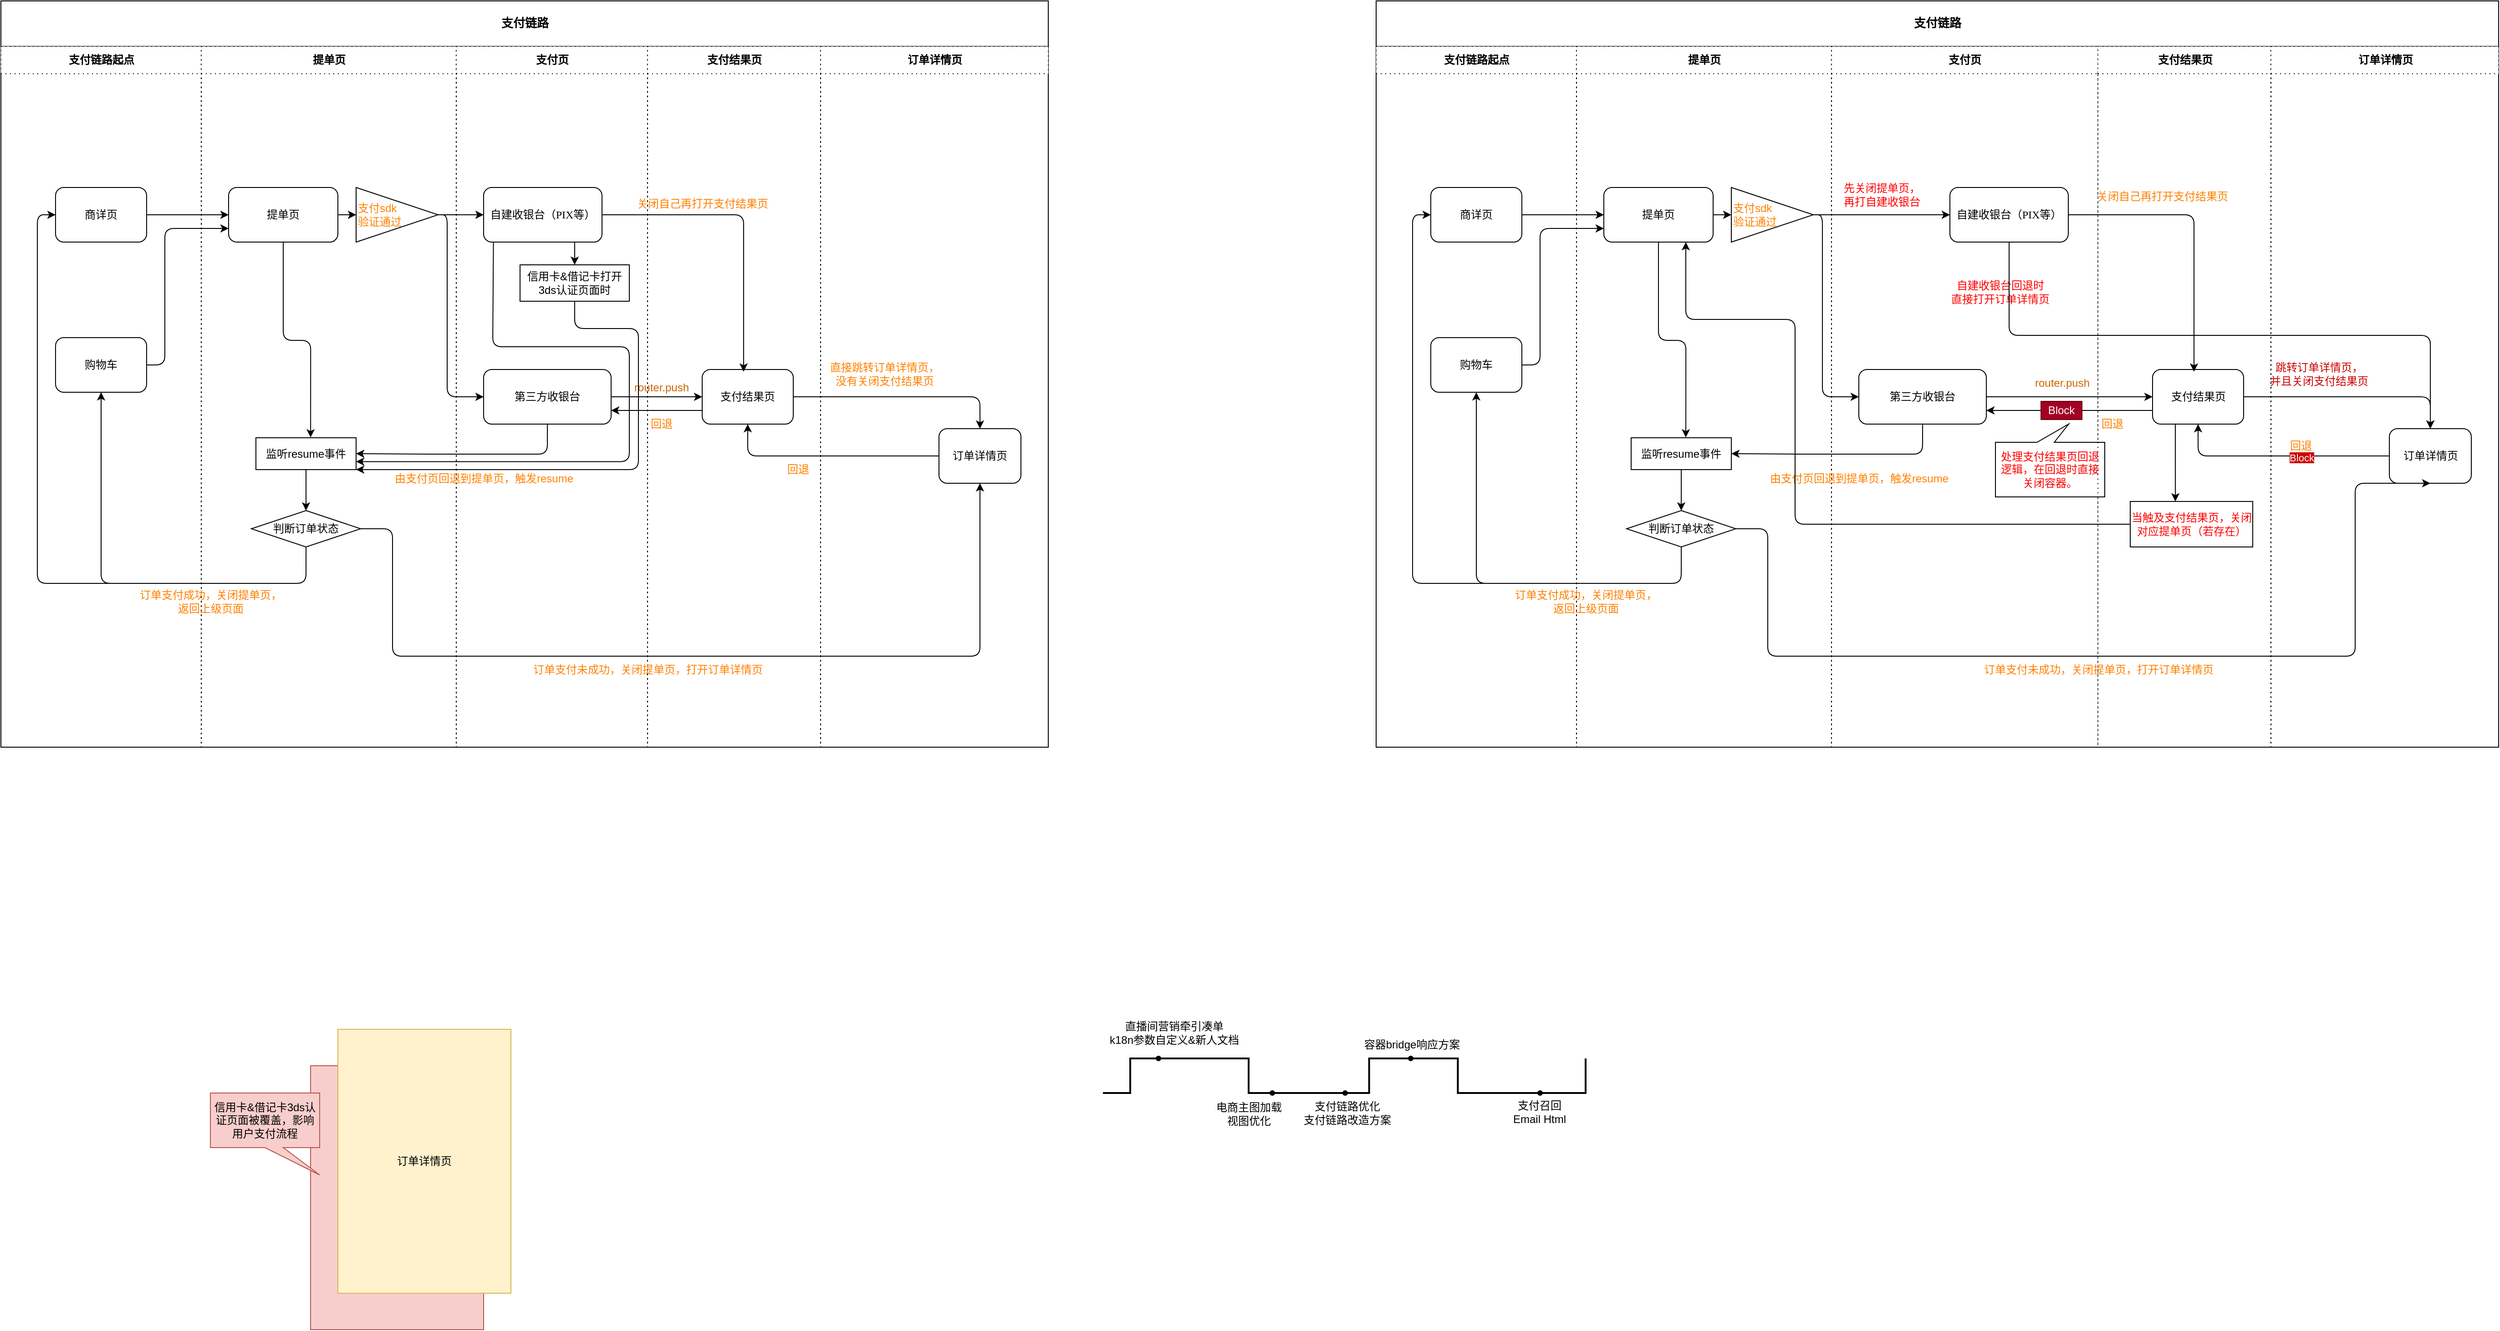 <mxfile version="22.1.11" type="github">
  <diagram name="Page-1" id="74e2e168-ea6b-b213-b513-2b3c1d86103e">
    <mxGraphModel dx="683" dy="414" grid="0" gridSize="10" guides="0" tooltips="1" connect="1" arrows="1" fold="1" page="1" pageScale="1" pageWidth="1100" pageHeight="850" background="none" math="0" shadow="0">
      <root>
        <mxCell id="0" />
        <mxCell id="1" parent="0" />
        <mxCell id="77e6c97f196da883-1" value="&lt;p style=&quot;line-height: 270%;&quot;&gt;&lt;font style=&quot;font-size: 13px;&quot;&gt;支付链路&lt;/font&gt;&lt;/p&gt;" style="swimlane;html=1;childLayout=stackLayout;startSize=50;rounded=0;shadow=0;labelBackgroundColor=none;strokeWidth=1;fontFamily=Verdana;fontSize=8;align=center;" parent="1" vertex="1">
          <mxGeometry x="80" y="150" width="1150" height="820" as="geometry">
            <mxRectangle x="70" y="40" width="70" height="20" as="alternateBounds" />
          </mxGeometry>
        </mxCell>
        <mxCell id="77e6c97f196da883-2" value="支付链路起点" style="swimlane;html=1;startSize=30;dashed=1;dashPattern=1 4;" parent="77e6c97f196da883-1" vertex="1">
          <mxGeometry y="50" width="220" height="770" as="geometry">
            <mxRectangle y="20" width="40" height="730" as="alternateBounds" />
          </mxGeometry>
        </mxCell>
        <mxCell id="77e6c97f196da883-10" value="&lt;font style=&quot;font-size: 12px;&quot;&gt;商详页&lt;/font&gt;" style="rounded=1;whiteSpace=wrap;html=1;shadow=0;labelBackgroundColor=none;strokeWidth=1;fontFamily=Verdana;fontSize=8;align=center;" parent="77e6c97f196da883-2" vertex="1">
          <mxGeometry x="60" y="155" width="100" height="60" as="geometry" />
        </mxCell>
        <mxCell id="P8WrUf40X3M7dqkF6_TZ-1" value="&lt;font style=&quot;font-size: 12px;&quot;&gt;购物车&lt;/font&gt;" style="rounded=1;whiteSpace=wrap;html=1;shadow=0;labelBackgroundColor=none;strokeWidth=1;fontFamily=Verdana;fontSize=8;align=center;" parent="77e6c97f196da883-2" vertex="1">
          <mxGeometry x="60" y="320" width="100" height="60" as="geometry" />
        </mxCell>
        <mxCell id="77e6c97f196da883-3" value="提单页" style="swimlane;html=1;startSize=30;dashed=1;dashPattern=1 4;" parent="77e6c97f196da883-1" vertex="1">
          <mxGeometry x="220" y="50" width="280" height="770" as="geometry" />
        </mxCell>
        <mxCell id="P8WrUf40X3M7dqkF6_TZ-40" style="edgeStyle=orthogonalEdgeStyle;rounded=1;orthogonalLoop=1;jettySize=auto;html=1;exitX=0.5;exitY=1;exitDx=0;exitDy=0;entryX=0.546;entryY=-0.01;entryDx=0;entryDy=0;entryPerimeter=0;" parent="77e6c97f196da883-3" source="77e6c97f196da883-11" target="P8WrUf40X3M7dqkF6_TZ-5" edge="1">
          <mxGeometry relative="1" as="geometry">
            <Array as="points">
              <mxPoint x="90" y="323" />
              <mxPoint x="120" y="323" />
            </Array>
          </mxGeometry>
        </mxCell>
        <mxCell id="77e6c97f196da883-11" value="&lt;font style=&quot;font-size: 12px;&quot;&gt;提单页&lt;/font&gt;" style="rounded=1;whiteSpace=wrap;html=1;shadow=0;labelBackgroundColor=none;strokeWidth=1;fontFamily=Verdana;fontSize=8;align=center;" parent="77e6c97f196da883-3" vertex="1">
          <mxGeometry x="30" y="155" width="120" height="60" as="geometry" />
        </mxCell>
        <mxCell id="P8WrUf40X3M7dqkF6_TZ-7" style="edgeStyle=orthogonalEdgeStyle;rounded=0;orthogonalLoop=1;jettySize=auto;html=1;exitX=0.5;exitY=1;exitDx=0;exitDy=0;entryX=0.5;entryY=0;entryDx=0;entryDy=0;" parent="77e6c97f196da883-3" source="P8WrUf40X3M7dqkF6_TZ-5" target="P8WrUf40X3M7dqkF6_TZ-8" edge="1">
          <mxGeometry relative="1" as="geometry">
            <mxPoint x="79.97" y="400.0" as="targetPoint" />
          </mxGeometry>
        </mxCell>
        <mxCell id="P8WrUf40X3M7dqkF6_TZ-5" value="监听resume事件" style="rounded=0;whiteSpace=wrap;html=1;" parent="77e6c97f196da883-3" vertex="1">
          <mxGeometry x="60" y="430" width="110" height="35" as="geometry" />
        </mxCell>
        <mxCell id="P8WrUf40X3M7dqkF6_TZ-8" value="判断订单状态" style="rhombus;whiteSpace=wrap;html=1;" parent="77e6c97f196da883-3" vertex="1">
          <mxGeometry x="55" y="510" width="120" height="40" as="geometry" />
        </mxCell>
        <mxCell id="P8WrUf40X3M7dqkF6_TZ-12" value="&lt;font color=&quot;#ff8000&quot;&gt;订单支付成功，关闭提单页，&lt;br&gt;返回上级页面&lt;/font&gt;" style="text;html=1;align=center;verticalAlign=middle;resizable=0;points=[];autosize=1;strokeColor=none;fillColor=none;" parent="77e6c97f196da883-3" vertex="1">
          <mxGeometry x="-80" y="590" width="180" height="40" as="geometry" />
        </mxCell>
        <mxCell id="P8WrUf40X3M7dqkF6_TZ-19" value="&lt;font color=&quot;#ff8000&quot;&gt;支付sdk&lt;br&gt;验证通过&lt;/font&gt;" style="triangle;whiteSpace=wrap;html=1;align=left;" parent="77e6c97f196da883-3" vertex="1">
          <mxGeometry x="170" y="155" width="90" height="60" as="geometry" />
        </mxCell>
        <mxCell id="P8WrUf40X3M7dqkF6_TZ-20" style="edgeStyle=orthogonalEdgeStyle;rounded=0;orthogonalLoop=1;jettySize=auto;html=1;exitX=1;exitY=0.5;exitDx=0;exitDy=0;entryX=0;entryY=0.5;entryDx=0;entryDy=0;" parent="77e6c97f196da883-3" source="77e6c97f196da883-11" target="P8WrUf40X3M7dqkF6_TZ-19" edge="1">
          <mxGeometry relative="1" as="geometry" />
        </mxCell>
        <mxCell id="77e6c97f196da883-4" value="支付页" style="swimlane;html=1;startSize=30;dashed=1;dashPattern=1 4;" parent="77e6c97f196da883-1" vertex="1">
          <mxGeometry x="500" y="50" width="210" height="770" as="geometry" />
        </mxCell>
        <mxCell id="P8WrUf40X3M7dqkF6_TZ-47" style="edgeStyle=orthogonalEdgeStyle;rounded=0;orthogonalLoop=1;jettySize=auto;html=1;exitX=0.75;exitY=1;exitDx=0;exitDy=0;entryX=0.5;entryY=0;entryDx=0;entryDy=0;" parent="77e6c97f196da883-4" source="77e6c97f196da883-12" target="P8WrUf40X3M7dqkF6_TZ-46" edge="1">
          <mxGeometry relative="1" as="geometry" />
        </mxCell>
        <mxCell id="77e6c97f196da883-12" value="&lt;font style=&quot;font-size: 12px;&quot;&gt;自建收银台（PIX等）&lt;/font&gt;" style="rounded=1;whiteSpace=wrap;html=1;shadow=0;labelBackgroundColor=none;strokeWidth=1;fontFamily=Verdana;fontSize=8;align=center;" parent="77e6c97f196da883-4" vertex="1">
          <mxGeometry x="30" y="155" width="130" height="60" as="geometry" />
        </mxCell>
        <mxCell id="77e6c97f196da883-14" value="&lt;font style=&quot;font-size: 12px;&quot;&gt;第三方收银台&lt;/font&gt;" style="rounded=1;whiteSpace=wrap;html=1;shadow=0;labelBackgroundColor=none;strokeWidth=1;fontFamily=Verdana;fontSize=8;align=center;" parent="77e6c97f196da883-4" vertex="1">
          <mxGeometry x="30" y="355" width="140" height="60" as="geometry" />
        </mxCell>
        <mxCell id="P8WrUf40X3M7dqkF6_TZ-26" value="&lt;font color=&quot;#ff8000&quot;&gt;由支付页回退到提单页，触发resume&lt;/font&gt;" style="text;html=1;align=center;verticalAlign=middle;resizable=0;points=[];autosize=1;strokeColor=none;fillColor=none;" parent="77e6c97f196da883-4" vertex="1">
          <mxGeometry x="-80" y="460" width="220" height="30" as="geometry" />
        </mxCell>
        <mxCell id="P8WrUf40X3M7dqkF6_TZ-46" value="信用卡&amp;amp;借记卡打开3ds认证页面时" style="rounded=0;whiteSpace=wrap;html=1;" parent="77e6c97f196da883-4" vertex="1">
          <mxGeometry x="70" y="240" width="120" height="40" as="geometry" />
        </mxCell>
        <mxCell id="77e6c97f196da883-5" value="支付结果页" style="swimlane;html=1;startSize=30;dashed=1;dashPattern=1 4;" parent="77e6c97f196da883-1" vertex="1">
          <mxGeometry x="710" y="50" width="190" height="770" as="geometry" />
        </mxCell>
        <mxCell id="77e6c97f196da883-15" value="&lt;font style=&quot;font-size: 12px;&quot;&gt;支付结果页&lt;/font&gt;" style="rounded=1;whiteSpace=wrap;html=1;shadow=0;labelBackgroundColor=none;strokeWidth=1;fontFamily=Verdana;fontSize=8;align=center;" parent="77e6c97f196da883-5" vertex="1">
          <mxGeometry x="60" y="355" width="100" height="60" as="geometry" />
        </mxCell>
        <mxCell id="P8WrUf40X3M7dqkF6_TZ-15" value="&lt;font color=&quot;#ff8000&quot;&gt;订单支付未成功，关闭提单页，打开订单详情页&lt;/font&gt;" style="text;html=1;align=center;verticalAlign=middle;resizable=0;points=[];autosize=1;strokeColor=none;fillColor=none;" parent="77e6c97f196da883-5" vertex="1">
          <mxGeometry x="-140" y="670" width="280" height="30" as="geometry" />
        </mxCell>
        <mxCell id="P8WrUf40X3M7dqkF6_TZ-33" value="&lt;font color=&quot;#ff8000&quot;&gt;回退&lt;/font&gt;" style="text;html=1;align=center;verticalAlign=middle;resizable=0;points=[];autosize=1;strokeColor=none;fillColor=none;" parent="77e6c97f196da883-5" vertex="1">
          <mxGeometry x="140" y="450" width="50" height="30" as="geometry" />
        </mxCell>
        <mxCell id="P8WrUf40X3M7dqkF6_TZ-35" value="&lt;font color=&quot;#ff8000&quot;&gt;回退&lt;/font&gt;" style="text;html=1;align=center;verticalAlign=middle;resizable=0;points=[];autosize=1;strokeColor=none;fillColor=none;" parent="77e6c97f196da883-5" vertex="1">
          <mxGeometry x="-10" y="400" width="50" height="30" as="geometry" />
        </mxCell>
        <mxCell id="P8WrUf40X3M7dqkF6_TZ-45" value="&lt;font color=&quot;#cc6600&quot;&gt;router.push&lt;/font&gt;" style="text;html=1;align=center;verticalAlign=middle;resizable=0;points=[];autosize=1;strokeColor=none;fillColor=none;" parent="77e6c97f196da883-5" vertex="1">
          <mxGeometry x="-25" y="360" width="80" height="30" as="geometry" />
        </mxCell>
        <mxCell id="77e6c97f196da883-6" value="订单详情页" style="swimlane;html=1;startSize=30;dashed=1;dashPattern=1 4;" parent="77e6c97f196da883-1" vertex="1">
          <mxGeometry x="900" y="50" width="250" height="770" as="geometry" />
        </mxCell>
        <mxCell id="77e6c97f196da883-18" value="&lt;font style=&quot;font-size: 12px;&quot;&gt;订单详情页&lt;/font&gt;" style="rounded=1;whiteSpace=wrap;html=1;shadow=0;labelBackgroundColor=none;strokeWidth=1;fontFamily=Verdana;fontSize=8;align=center;" parent="77e6c97f196da883-6" vertex="1">
          <mxGeometry x="130" y="420" width="90" height="60" as="geometry" />
        </mxCell>
        <mxCell id="P8WrUf40X3M7dqkF6_TZ-31" value="&lt;font color=&quot;#ff8000&quot;&gt;直接跳转订单详情页，&lt;br&gt;没有关闭支付结果页&lt;/font&gt;" style="text;html=1;align=center;verticalAlign=middle;resizable=0;points=[];autosize=1;strokeColor=none;fillColor=none;" parent="77e6c97f196da883-6" vertex="1">
          <mxGeometry y="340" width="140" height="40" as="geometry" />
        </mxCell>
        <mxCell id="P8WrUf40X3M7dqkF6_TZ-2" style="edgeStyle=orthogonalEdgeStyle;rounded=1;orthogonalLoop=1;jettySize=auto;html=1;exitX=1;exitY=0.5;exitDx=0;exitDy=0;entryX=0;entryY=0.5;entryDx=0;entryDy=0;" parent="77e6c97f196da883-1" source="77e6c97f196da883-10" target="77e6c97f196da883-11" edge="1">
          <mxGeometry relative="1" as="geometry" />
        </mxCell>
        <mxCell id="P8WrUf40X3M7dqkF6_TZ-3" style="edgeStyle=orthogonalEdgeStyle;rounded=1;orthogonalLoop=1;jettySize=auto;html=1;entryX=0;entryY=0.75;entryDx=0;entryDy=0;" parent="77e6c97f196da883-1" source="P8WrUf40X3M7dqkF6_TZ-1" target="77e6c97f196da883-11" edge="1">
          <mxGeometry relative="1" as="geometry">
            <Array as="points">
              <mxPoint x="180" y="400" />
              <mxPoint x="180" y="250" />
            </Array>
          </mxGeometry>
        </mxCell>
        <mxCell id="P8WrUf40X3M7dqkF6_TZ-9" style="edgeStyle=orthogonalEdgeStyle;rounded=1;orthogonalLoop=1;jettySize=auto;html=1;exitX=0.5;exitY=1;exitDx=0;exitDy=0;entryX=0.5;entryY=1;entryDx=0;entryDy=0;" parent="77e6c97f196da883-1" source="P8WrUf40X3M7dqkF6_TZ-8" target="P8WrUf40X3M7dqkF6_TZ-1" edge="1">
          <mxGeometry relative="1" as="geometry">
            <Array as="points">
              <mxPoint x="275" y="640" />
              <mxPoint x="80" y="640" />
            </Array>
          </mxGeometry>
        </mxCell>
        <mxCell id="P8WrUf40X3M7dqkF6_TZ-21" style="edgeStyle=orthogonalEdgeStyle;rounded=1;orthogonalLoop=1;jettySize=auto;html=1;entryX=1;entryY=0.5;entryDx=0;entryDy=0;" parent="77e6c97f196da883-1" source="77e6c97f196da883-14" target="P8WrUf40X3M7dqkF6_TZ-5" edge="1">
          <mxGeometry relative="1" as="geometry">
            <Array as="points">
              <mxPoint x="600" y="498" />
              <mxPoint x="460" y="498" />
            </Array>
          </mxGeometry>
        </mxCell>
        <mxCell id="P8WrUf40X3M7dqkF6_TZ-28" style="edgeStyle=orthogonalEdgeStyle;rounded=0;orthogonalLoop=1;jettySize=auto;html=1;" parent="77e6c97f196da883-1" source="77e6c97f196da883-14" target="77e6c97f196da883-15" edge="1">
          <mxGeometry relative="1" as="geometry" />
        </mxCell>
        <mxCell id="P8WrUf40X3M7dqkF6_TZ-29" style="edgeStyle=orthogonalEdgeStyle;rounded=1;orthogonalLoop=1;jettySize=auto;html=1;exitX=1;exitY=0.5;exitDx=0;exitDy=0;entryX=0.455;entryY=0.039;entryDx=0;entryDy=0;entryPerimeter=0;" parent="77e6c97f196da883-1" source="77e6c97f196da883-12" target="77e6c97f196da883-15" edge="1">
          <mxGeometry relative="1" as="geometry" />
        </mxCell>
        <mxCell id="P8WrUf40X3M7dqkF6_TZ-14" style="edgeStyle=orthogonalEdgeStyle;rounded=1;orthogonalLoop=1;jettySize=auto;html=1;exitX=1;exitY=0.5;exitDx=0;exitDy=0;entryX=0.5;entryY=1;entryDx=0;entryDy=0;" parent="77e6c97f196da883-1" source="P8WrUf40X3M7dqkF6_TZ-8" target="77e6c97f196da883-18" edge="1">
          <mxGeometry relative="1" as="geometry">
            <mxPoint x="420.03" y="520.0" as="sourcePoint" />
            <mxPoint x="780" y="540" as="targetPoint" />
            <Array as="points">
              <mxPoint x="430" y="580" />
              <mxPoint x="430" y="720" />
              <mxPoint x="1075" y="720" />
            </Array>
          </mxGeometry>
        </mxCell>
        <mxCell id="P8WrUf40X3M7dqkF6_TZ-32" style="edgeStyle=orthogonalEdgeStyle;rounded=1;orthogonalLoop=1;jettySize=auto;html=1;" parent="77e6c97f196da883-1" source="77e6c97f196da883-18" target="77e6c97f196da883-15" edge="1">
          <mxGeometry relative="1" as="geometry" />
        </mxCell>
        <mxCell id="P8WrUf40X3M7dqkF6_TZ-25" style="edgeStyle=orthogonalEdgeStyle;rounded=1;orthogonalLoop=1;jettySize=auto;html=1;exitX=0.083;exitY=1.03;exitDx=0;exitDy=0;entryX=1;entryY=0.75;entryDx=0;entryDy=0;exitPerimeter=0;" parent="77e6c97f196da883-1" source="77e6c97f196da883-12" target="P8WrUf40X3M7dqkF6_TZ-5" edge="1">
          <mxGeometry relative="1" as="geometry">
            <mxPoint x="510.0" y="265" as="sourcePoint" />
            <mxPoint x="320" y="506.25" as="targetPoint" />
            <Array as="points">
              <mxPoint x="541" y="265" />
              <mxPoint x="540" y="380" />
              <mxPoint x="690" y="380" />
              <mxPoint x="690" y="506" />
            </Array>
          </mxGeometry>
        </mxCell>
        <mxCell id="P8WrUf40X3M7dqkF6_TZ-38" style="edgeStyle=orthogonalEdgeStyle;rounded=0;orthogonalLoop=1;jettySize=auto;html=1;entryX=0;entryY=0.5;entryDx=0;entryDy=0;" parent="77e6c97f196da883-1" source="P8WrUf40X3M7dqkF6_TZ-19" target="77e6c97f196da883-12" edge="1">
          <mxGeometry relative="1" as="geometry" />
        </mxCell>
        <mxCell id="P8WrUf40X3M7dqkF6_TZ-39" style="edgeStyle=orthogonalEdgeStyle;rounded=1;orthogonalLoop=1;jettySize=auto;html=1;exitX=1;exitY=0.5;exitDx=0;exitDy=0;entryX=0;entryY=0.5;entryDx=0;entryDy=0;" parent="77e6c97f196da883-1" source="P8WrUf40X3M7dqkF6_TZ-19" target="77e6c97f196da883-14" edge="1">
          <mxGeometry relative="1" as="geometry">
            <Array as="points">
              <mxPoint x="490" y="235" />
              <mxPoint x="490" y="435" />
            </Array>
          </mxGeometry>
        </mxCell>
        <mxCell id="P8WrUf40X3M7dqkF6_TZ-41" style="edgeStyle=orthogonalEdgeStyle;rounded=0;orthogonalLoop=1;jettySize=auto;html=1;exitX=0;exitY=0.75;exitDx=0;exitDy=0;entryX=1;entryY=0.75;entryDx=0;entryDy=0;" parent="77e6c97f196da883-1" source="77e6c97f196da883-15" target="77e6c97f196da883-14" edge="1">
          <mxGeometry relative="1" as="geometry" />
        </mxCell>
        <mxCell id="P8WrUf40X3M7dqkF6_TZ-42" style="edgeStyle=orthogonalEdgeStyle;rounded=1;orthogonalLoop=1;jettySize=auto;html=1;exitX=1;exitY=0.5;exitDx=0;exitDy=0;entryX=0.5;entryY=0;entryDx=0;entryDy=0;" parent="77e6c97f196da883-1" source="77e6c97f196da883-15" target="77e6c97f196da883-18" edge="1">
          <mxGeometry relative="1" as="geometry" />
        </mxCell>
        <mxCell id="P8WrUf40X3M7dqkF6_TZ-48" style="edgeStyle=orthogonalEdgeStyle;rounded=1;orthogonalLoop=1;jettySize=auto;html=1;exitX=0.5;exitY=1;exitDx=0;exitDy=0;entryX=1;entryY=1;entryDx=0;entryDy=0;" parent="77e6c97f196da883-1" source="P8WrUf40X3M7dqkF6_TZ-46" target="P8WrUf40X3M7dqkF6_TZ-5" edge="1">
          <mxGeometry relative="1" as="geometry">
            <Array as="points">
              <mxPoint x="630" y="360" />
              <mxPoint x="700" y="360" />
              <mxPoint x="700" y="515" />
            </Array>
          </mxGeometry>
        </mxCell>
        <mxCell id="P8WrUf40X3M7dqkF6_TZ-43" value="" style="endArrow=classic;html=1;rounded=1;entryX=0;entryY=0.5;entryDx=0;entryDy=0;" parent="1" target="77e6c97f196da883-10" edge="1">
          <mxGeometry width="50" height="50" relative="1" as="geometry">
            <mxPoint x="200" y="790" as="sourcePoint" />
            <mxPoint x="610" y="550" as="targetPoint" />
            <Array as="points">
              <mxPoint x="120" y="790" />
              <mxPoint x="120" y="385" />
            </Array>
          </mxGeometry>
        </mxCell>
        <mxCell id="P8WrUf40X3M7dqkF6_TZ-44" value="&lt;font color=&quot;#ff8000&quot;&gt;关闭自己再打开支付结果页&lt;/font&gt;" style="text;html=1;align=center;verticalAlign=middle;resizable=0;points=[];autosize=1;strokeColor=none;fillColor=none;" parent="1" vertex="1">
          <mxGeometry x="765" y="358" width="170" height="30" as="geometry" />
        </mxCell>
        <mxCell id="P8WrUf40X3M7dqkF6_TZ-49" value="" style="rounded=0;whiteSpace=wrap;html=1;fillColor=#f8cecc;strokeColor=#b85450;" parent="1" vertex="1">
          <mxGeometry x="420" y="1320" width="190" height="290" as="geometry" />
        </mxCell>
        <mxCell id="P8WrUf40X3M7dqkF6_TZ-50" value="订单详情页" style="rounded=0;whiteSpace=wrap;html=1;fillColor=#fff2cc;strokeColor=#d6b656;" parent="1" vertex="1">
          <mxGeometry x="450" y="1280" width="190" height="290" as="geometry" />
        </mxCell>
        <mxCell id="P8WrUf40X3M7dqkF6_TZ-51" value="信用卡&amp;amp;借记卡3ds认证页面被覆盖，影响用户支付流程" style="shape=callout;whiteSpace=wrap;html=1;perimeter=calloutPerimeter;rotation=0;position2=1;fillColor=#f8cecc;strokeColor=#b85450;" parent="1" vertex="1">
          <mxGeometry x="310" y="1350" width="120" height="90" as="geometry" />
        </mxCell>
        <mxCell id="P8WrUf40X3M7dqkF6_TZ-94" value="" style="endArrow=classic;html=1;rounded=1;entryX=0;entryY=0.5;entryDx=0;entryDy=0;" parent="1" target="P8WrUf40X3M7dqkF6_TZ-54" edge="1">
          <mxGeometry width="50" height="50" relative="1" as="geometry">
            <mxPoint x="1710" y="790" as="sourcePoint" />
            <mxPoint x="2120" y="550" as="targetPoint" />
            <Array as="points">
              <mxPoint x="1630" y="790" />
              <mxPoint x="1630" y="385" />
            </Array>
          </mxGeometry>
        </mxCell>
        <mxCell id="P8WrUf40X3M7dqkF6_TZ-52" value="&lt;p style=&quot;line-height: 270%;&quot;&gt;&lt;font style=&quot;font-size: 13px;&quot;&gt;支付链路&lt;/font&gt;&lt;/p&gt;" style="swimlane;html=1;childLayout=stackLayout;startSize=50;rounded=0;shadow=0;labelBackgroundColor=none;strokeWidth=1;fontFamily=Verdana;fontSize=8;align=center;" parent="1" vertex="1">
          <mxGeometry x="1590" y="150" width="1232.5" height="820" as="geometry">
            <mxRectangle x="70" y="40" width="70" height="20" as="alternateBounds" />
          </mxGeometry>
        </mxCell>
        <mxCell id="P8WrUf40X3M7dqkF6_TZ-91" style="edgeStyle=orthogonalEdgeStyle;rounded=0;orthogonalLoop=1;jettySize=auto;html=1;exitX=0;exitY=0.75;exitDx=0;exitDy=0;entryX=1;entryY=0.75;entryDx=0;entryDy=0;" parent="P8WrUf40X3M7dqkF6_TZ-52" source="P8WrUf40X3M7dqkF6_TZ-72" target="P8WrUf40X3M7dqkF6_TZ-68" edge="1">
          <mxGeometry relative="1" as="geometry">
            <Array as="points">
              <mxPoint x="760" y="450" />
              <mxPoint x="760" y="450" />
            </Array>
          </mxGeometry>
        </mxCell>
        <mxCell id="P8WrUf40X3M7dqkF6_TZ-53" value="支付链路起点" style="swimlane;html=1;startSize=30;dashed=1;dashPattern=1 4;" parent="P8WrUf40X3M7dqkF6_TZ-52" vertex="1">
          <mxGeometry y="50" width="220" height="770" as="geometry">
            <mxRectangle y="20" width="40" height="730" as="alternateBounds" />
          </mxGeometry>
        </mxCell>
        <mxCell id="P8WrUf40X3M7dqkF6_TZ-54" value="&lt;font style=&quot;font-size: 12px;&quot;&gt;商详页&lt;/font&gt;" style="rounded=1;whiteSpace=wrap;html=1;shadow=0;labelBackgroundColor=none;strokeWidth=1;fontFamily=Verdana;fontSize=8;align=center;" parent="P8WrUf40X3M7dqkF6_TZ-53" vertex="1">
          <mxGeometry x="60" y="155" width="100" height="60" as="geometry" />
        </mxCell>
        <mxCell id="P8WrUf40X3M7dqkF6_TZ-55" value="&lt;font style=&quot;font-size: 12px;&quot;&gt;购物车&lt;/font&gt;" style="rounded=1;whiteSpace=wrap;html=1;shadow=0;labelBackgroundColor=none;strokeWidth=1;fontFamily=Verdana;fontSize=8;align=center;" parent="P8WrUf40X3M7dqkF6_TZ-53" vertex="1">
          <mxGeometry x="60" y="320" width="100" height="60" as="geometry" />
        </mxCell>
        <mxCell id="P8WrUf40X3M7dqkF6_TZ-56" value="提单页" style="swimlane;html=1;startSize=30;dashed=1;dashPattern=1 4;" parent="P8WrUf40X3M7dqkF6_TZ-52" vertex="1">
          <mxGeometry x="220" y="50" width="280" height="770" as="geometry" />
        </mxCell>
        <mxCell id="P8WrUf40X3M7dqkF6_TZ-57" style="edgeStyle=orthogonalEdgeStyle;rounded=1;orthogonalLoop=1;jettySize=auto;html=1;exitX=0.5;exitY=1;exitDx=0;exitDy=0;entryX=0.546;entryY=-0.01;entryDx=0;entryDy=0;entryPerimeter=0;" parent="P8WrUf40X3M7dqkF6_TZ-56" source="P8WrUf40X3M7dqkF6_TZ-58" target="P8WrUf40X3M7dqkF6_TZ-60" edge="1">
          <mxGeometry relative="1" as="geometry">
            <Array as="points">
              <mxPoint x="90" y="323" />
              <mxPoint x="120" y="323" />
            </Array>
          </mxGeometry>
        </mxCell>
        <mxCell id="P8WrUf40X3M7dqkF6_TZ-58" value="&lt;font style=&quot;font-size: 12px;&quot;&gt;提单页&lt;/font&gt;" style="rounded=1;whiteSpace=wrap;html=1;shadow=0;labelBackgroundColor=none;strokeWidth=1;fontFamily=Verdana;fontSize=8;align=center;" parent="P8WrUf40X3M7dqkF6_TZ-56" vertex="1">
          <mxGeometry x="30" y="155" width="120" height="60" as="geometry" />
        </mxCell>
        <mxCell id="P8WrUf40X3M7dqkF6_TZ-59" style="edgeStyle=orthogonalEdgeStyle;rounded=0;orthogonalLoop=1;jettySize=auto;html=1;exitX=0.5;exitY=1;exitDx=0;exitDy=0;entryX=0.5;entryY=0;entryDx=0;entryDy=0;" parent="P8WrUf40X3M7dqkF6_TZ-56" source="P8WrUf40X3M7dqkF6_TZ-60" target="P8WrUf40X3M7dqkF6_TZ-61" edge="1">
          <mxGeometry relative="1" as="geometry">
            <mxPoint x="79.97" y="400.0" as="targetPoint" />
          </mxGeometry>
        </mxCell>
        <mxCell id="P8WrUf40X3M7dqkF6_TZ-60" value="监听resume事件" style="rounded=0;whiteSpace=wrap;html=1;" parent="P8WrUf40X3M7dqkF6_TZ-56" vertex="1">
          <mxGeometry x="60" y="430" width="110" height="35" as="geometry" />
        </mxCell>
        <mxCell id="P8WrUf40X3M7dqkF6_TZ-61" value="判断订单状态" style="rhombus;whiteSpace=wrap;html=1;" parent="P8WrUf40X3M7dqkF6_TZ-56" vertex="1">
          <mxGeometry x="55" y="510" width="120" height="40" as="geometry" />
        </mxCell>
        <mxCell id="P8WrUf40X3M7dqkF6_TZ-62" value="&lt;font color=&quot;#ff8000&quot;&gt;订单支付成功，关闭提单页，&lt;br&gt;返回上级页面&lt;/font&gt;" style="text;html=1;align=center;verticalAlign=middle;resizable=0;points=[];autosize=1;strokeColor=none;fillColor=none;" parent="P8WrUf40X3M7dqkF6_TZ-56" vertex="1">
          <mxGeometry x="-80" y="590" width="180" height="40" as="geometry" />
        </mxCell>
        <mxCell id="P8WrUf40X3M7dqkF6_TZ-63" value="&lt;font color=&quot;#ff8000&quot;&gt;支付sdk&lt;br&gt;验证通过&lt;/font&gt;" style="triangle;whiteSpace=wrap;html=1;align=left;" parent="P8WrUf40X3M7dqkF6_TZ-56" vertex="1">
          <mxGeometry x="170" y="155" width="90" height="60" as="geometry" />
        </mxCell>
        <mxCell id="P8WrUf40X3M7dqkF6_TZ-64" style="edgeStyle=orthogonalEdgeStyle;rounded=0;orthogonalLoop=1;jettySize=auto;html=1;exitX=1;exitY=0.5;exitDx=0;exitDy=0;entryX=0;entryY=0.5;entryDx=0;entryDy=0;" parent="P8WrUf40X3M7dqkF6_TZ-56" source="P8WrUf40X3M7dqkF6_TZ-58" target="P8WrUf40X3M7dqkF6_TZ-63" edge="1">
          <mxGeometry relative="1" as="geometry" />
        </mxCell>
        <mxCell id="P8WrUf40X3M7dqkF6_TZ-65" value="支付页" style="swimlane;html=1;startSize=30;dashed=1;dashPattern=1 4;" parent="P8WrUf40X3M7dqkF6_TZ-52" vertex="1">
          <mxGeometry x="500" y="50" width="292.5" height="770" as="geometry" />
        </mxCell>
        <mxCell id="P8WrUf40X3M7dqkF6_TZ-67" value="&lt;font style=&quot;font-size: 12px;&quot;&gt;自建收银台（PIX等）&lt;/font&gt;" style="rounded=1;whiteSpace=wrap;html=1;shadow=0;labelBackgroundColor=none;strokeWidth=1;fontFamily=Verdana;fontSize=8;align=center;" parent="P8WrUf40X3M7dqkF6_TZ-65" vertex="1">
          <mxGeometry x="130" y="155" width="130" height="60" as="geometry" />
        </mxCell>
        <mxCell id="P8WrUf40X3M7dqkF6_TZ-68" value="&lt;font style=&quot;font-size: 12px;&quot;&gt;第三方收银台&lt;/font&gt;" style="rounded=1;whiteSpace=wrap;html=1;shadow=0;labelBackgroundColor=none;strokeWidth=1;fontFamily=Verdana;fontSize=8;align=center;" parent="P8WrUf40X3M7dqkF6_TZ-65" vertex="1">
          <mxGeometry x="30" y="355" width="140" height="60" as="geometry" />
        </mxCell>
        <mxCell id="P8WrUf40X3M7dqkF6_TZ-69" value="&lt;font color=&quot;#ff8000&quot;&gt;由支付页回退到提单页，触发resume&lt;/font&gt;" style="text;html=1;align=center;verticalAlign=middle;resizable=0;points=[];autosize=1;strokeColor=none;fillColor=none;" parent="P8WrUf40X3M7dqkF6_TZ-65" vertex="1">
          <mxGeometry x="-80" y="460" width="220" height="30" as="geometry" />
        </mxCell>
        <mxCell id="P8WrUf40X3M7dqkF6_TZ-96" value="&lt;font color=&quot;#ff0000&quot;&gt;处理支付结果页回退逻辑，在回退时直接关闭容器。&lt;/font&gt;" style="shape=callout;whiteSpace=wrap;html=1;perimeter=calloutPerimeter;position2=0.67;base=19;size=20;position=0.38;flipV=1;" parent="P8WrUf40X3M7dqkF6_TZ-65" vertex="1">
          <mxGeometry x="180" y="415" width="120" height="80" as="geometry" />
        </mxCell>
        <mxCell id="P8WrUf40X3M7dqkF6_TZ-100" value="Block" style="rounded=0;whiteSpace=wrap;html=1;fillColor=#a20025;fontColor=#ffffff;strokeColor=#6F0000;" parent="P8WrUf40X3M7dqkF6_TZ-65" vertex="1">
          <mxGeometry x="230" y="390" width="45" height="20" as="geometry" />
        </mxCell>
        <mxCell id="P8WrUf40X3M7dqkF6_TZ-101" value="&lt;font color=&quot;#ff0000&quot;&gt;先关闭提单页，&lt;br&gt;再打自建收银台&lt;/font&gt;" style="text;html=1;align=center;verticalAlign=middle;resizable=0;points=[];autosize=1;strokeColor=none;fillColor=none;" parent="P8WrUf40X3M7dqkF6_TZ-65" vertex="1">
          <mxGeometry y="143" width="110" height="40" as="geometry" />
        </mxCell>
        <mxCell id="P8WrUf40X3M7dqkF6_TZ-103" value="&lt;font color=&quot;#ff0000&quot;&gt;自建收银台回退时&lt;br&gt;直接打开订单详情页&lt;/font&gt;" style="text;html=1;align=center;verticalAlign=middle;resizable=0;points=[];autosize=1;strokeColor=none;fillColor=none;" parent="P8WrUf40X3M7dqkF6_TZ-65" vertex="1">
          <mxGeometry x="120" y="250" width="130" height="40" as="geometry" />
        </mxCell>
        <mxCell id="P8WrUf40X3M7dqkF6_TZ-76" value="&lt;font color=&quot;#cc6600&quot;&gt;router.push&lt;/font&gt;" style="text;html=1;align=center;verticalAlign=middle;resizable=0;points=[];autosize=1;strokeColor=none;fillColor=none;" parent="P8WrUf40X3M7dqkF6_TZ-65" vertex="1">
          <mxGeometry x="212.5" y="355" width="80" height="30" as="geometry" />
        </mxCell>
        <mxCell id="P8WrUf40X3M7dqkF6_TZ-71" value="支付结果页" style="swimlane;html=1;startSize=30;dashed=1;dashPattern=1 4;" parent="P8WrUf40X3M7dqkF6_TZ-52" vertex="1">
          <mxGeometry x="792.5" y="50" width="190" height="770" as="geometry" />
        </mxCell>
        <mxCell id="P8WrUf40X3M7dqkF6_TZ-105" style="edgeStyle=orthogonalEdgeStyle;rounded=0;orthogonalLoop=1;jettySize=auto;html=1;exitX=0.25;exitY=1;exitDx=0;exitDy=0;" parent="P8WrUf40X3M7dqkF6_TZ-71" source="P8WrUf40X3M7dqkF6_TZ-72" edge="1">
          <mxGeometry relative="1" as="geometry">
            <mxPoint x="85.071" y="500" as="targetPoint" />
          </mxGeometry>
        </mxCell>
        <mxCell id="P8WrUf40X3M7dqkF6_TZ-72" value="&lt;font style=&quot;font-size: 12px;&quot;&gt;支付结果页&lt;/font&gt;" style="rounded=1;whiteSpace=wrap;html=1;shadow=0;labelBackgroundColor=none;strokeWidth=1;fontFamily=Verdana;fontSize=8;align=center;" parent="P8WrUf40X3M7dqkF6_TZ-71" vertex="1">
          <mxGeometry x="60" y="355" width="100" height="60" as="geometry" />
        </mxCell>
        <mxCell id="P8WrUf40X3M7dqkF6_TZ-73" value="&lt;font color=&quot;#ff8000&quot;&gt;订单支付未成功，关闭提单页，打开订单详情页&lt;/font&gt;" style="text;html=1;align=center;verticalAlign=middle;resizable=0;points=[];autosize=1;strokeColor=none;fillColor=none;" parent="P8WrUf40X3M7dqkF6_TZ-71" vertex="1">
          <mxGeometry x="-140" y="670" width="280" height="30" as="geometry" />
        </mxCell>
        <mxCell id="P8WrUf40X3M7dqkF6_TZ-75" value="&lt;font color=&quot;#ff8000&quot;&gt;回退&lt;/font&gt;" style="text;html=1;align=center;verticalAlign=middle;resizable=0;points=[];autosize=1;strokeColor=none;fillColor=none;" parent="P8WrUf40X3M7dqkF6_TZ-71" vertex="1">
          <mxGeometry x="-10" y="400" width="50" height="30" as="geometry" />
        </mxCell>
        <mxCell id="P8WrUf40X3M7dqkF6_TZ-95" value="&lt;font color=&quot;#ff8000&quot;&gt;关闭自己再打开支付结果页&lt;/font&gt;" style="text;html=1;align=center;verticalAlign=middle;resizable=0;points=[];autosize=1;strokeColor=none;fillColor=none;" parent="P8WrUf40X3M7dqkF6_TZ-71" vertex="1">
          <mxGeometry x="-15" y="150" width="170" height="30" as="geometry" />
        </mxCell>
        <mxCell id="P8WrUf40X3M7dqkF6_TZ-106" value="&lt;font color=&quot;#ff0000&quot;&gt;当触及支付结果页，关闭对应提单页（若存在）&lt;/font&gt;" style="rounded=0;whiteSpace=wrap;html=1;" parent="P8WrUf40X3M7dqkF6_TZ-71" vertex="1">
          <mxGeometry x="35.5" y="500" width="134.5" height="50" as="geometry" />
        </mxCell>
        <mxCell id="P8WrUf40X3M7dqkF6_TZ-77" value="订单详情页" style="swimlane;html=1;startSize=30;dashed=1;dashPattern=1 4;" parent="P8WrUf40X3M7dqkF6_TZ-52" vertex="1">
          <mxGeometry x="982.5" y="50" width="250" height="770" as="geometry" />
        </mxCell>
        <mxCell id="P8WrUf40X3M7dqkF6_TZ-78" value="&lt;font style=&quot;font-size: 12px;&quot;&gt;订单详情页&lt;/font&gt;" style="rounded=1;whiteSpace=wrap;html=1;shadow=0;labelBackgroundColor=none;strokeWidth=1;fontFamily=Verdana;fontSize=8;align=center;" parent="P8WrUf40X3M7dqkF6_TZ-77" vertex="1">
          <mxGeometry x="130" y="420" width="90" height="60" as="geometry" />
        </mxCell>
        <mxCell id="P8WrUf40X3M7dqkF6_TZ-79" value="&lt;font color=&quot;#cc0000&quot;&gt;跳转订单详情页，&lt;br&gt;并且关闭支付结果页&lt;/font&gt;" style="text;html=1;align=center;verticalAlign=middle;resizable=0;points=[];autosize=1;strokeColor=none;fillColor=none;" parent="P8WrUf40X3M7dqkF6_TZ-77" vertex="1">
          <mxGeometry x="-12.5" y="340" width="130" height="40" as="geometry" />
        </mxCell>
        <mxCell id="P8WrUf40X3M7dqkF6_TZ-74" value="&lt;font color=&quot;#ff8000&quot;&gt;回退&lt;/font&gt;" style="text;html=1;align=center;verticalAlign=middle;resizable=0;points=[];autosize=1;strokeColor=none;fillColor=none;" parent="P8WrUf40X3M7dqkF6_TZ-77" vertex="1">
          <mxGeometry x="7.5" y="424" width="50" height="30" as="geometry" />
        </mxCell>
        <mxCell id="P8WrUf40X3M7dqkF6_TZ-80" style="edgeStyle=orthogonalEdgeStyle;rounded=1;orthogonalLoop=1;jettySize=auto;html=1;exitX=1;exitY=0.5;exitDx=0;exitDy=0;entryX=0;entryY=0.5;entryDx=0;entryDy=0;" parent="P8WrUf40X3M7dqkF6_TZ-52" source="P8WrUf40X3M7dqkF6_TZ-54" target="P8WrUf40X3M7dqkF6_TZ-58" edge="1">
          <mxGeometry relative="1" as="geometry" />
        </mxCell>
        <mxCell id="P8WrUf40X3M7dqkF6_TZ-81" style="edgeStyle=orthogonalEdgeStyle;rounded=1;orthogonalLoop=1;jettySize=auto;html=1;entryX=0;entryY=0.75;entryDx=0;entryDy=0;" parent="P8WrUf40X3M7dqkF6_TZ-52" source="P8WrUf40X3M7dqkF6_TZ-55" target="P8WrUf40X3M7dqkF6_TZ-58" edge="1">
          <mxGeometry relative="1" as="geometry">
            <Array as="points">
              <mxPoint x="180" y="400" />
              <mxPoint x="180" y="250" />
            </Array>
          </mxGeometry>
        </mxCell>
        <mxCell id="P8WrUf40X3M7dqkF6_TZ-82" style="edgeStyle=orthogonalEdgeStyle;rounded=1;orthogonalLoop=1;jettySize=auto;html=1;exitX=0.5;exitY=1;exitDx=0;exitDy=0;entryX=0.5;entryY=1;entryDx=0;entryDy=0;" parent="P8WrUf40X3M7dqkF6_TZ-52" source="P8WrUf40X3M7dqkF6_TZ-61" target="P8WrUf40X3M7dqkF6_TZ-55" edge="1">
          <mxGeometry relative="1" as="geometry">
            <Array as="points">
              <mxPoint x="275" y="640" />
              <mxPoint x="80" y="640" />
            </Array>
          </mxGeometry>
        </mxCell>
        <mxCell id="P8WrUf40X3M7dqkF6_TZ-83" style="edgeStyle=orthogonalEdgeStyle;rounded=1;orthogonalLoop=1;jettySize=auto;html=1;entryX=1;entryY=0.5;entryDx=0;entryDy=0;" parent="P8WrUf40X3M7dqkF6_TZ-52" source="P8WrUf40X3M7dqkF6_TZ-68" target="P8WrUf40X3M7dqkF6_TZ-60" edge="1">
          <mxGeometry relative="1" as="geometry">
            <Array as="points">
              <mxPoint x="600" y="498" />
              <mxPoint x="460" y="498" />
            </Array>
          </mxGeometry>
        </mxCell>
        <mxCell id="P8WrUf40X3M7dqkF6_TZ-84" style="edgeStyle=orthogonalEdgeStyle;rounded=0;orthogonalLoop=1;jettySize=auto;html=1;" parent="P8WrUf40X3M7dqkF6_TZ-52" source="P8WrUf40X3M7dqkF6_TZ-68" target="P8WrUf40X3M7dqkF6_TZ-72" edge="1">
          <mxGeometry relative="1" as="geometry" />
        </mxCell>
        <mxCell id="P8WrUf40X3M7dqkF6_TZ-85" style="edgeStyle=orthogonalEdgeStyle;rounded=1;orthogonalLoop=1;jettySize=auto;html=1;exitX=1;exitY=0.5;exitDx=0;exitDy=0;entryX=0.455;entryY=0.039;entryDx=0;entryDy=0;entryPerimeter=0;" parent="P8WrUf40X3M7dqkF6_TZ-52" source="P8WrUf40X3M7dqkF6_TZ-67" target="P8WrUf40X3M7dqkF6_TZ-72" edge="1">
          <mxGeometry relative="1" as="geometry" />
        </mxCell>
        <mxCell id="P8WrUf40X3M7dqkF6_TZ-86" style="edgeStyle=orthogonalEdgeStyle;rounded=1;orthogonalLoop=1;jettySize=auto;html=1;exitX=1;exitY=0.5;exitDx=0;exitDy=0;entryX=0.5;entryY=1;entryDx=0;entryDy=0;" parent="P8WrUf40X3M7dqkF6_TZ-52" source="P8WrUf40X3M7dqkF6_TZ-61" target="P8WrUf40X3M7dqkF6_TZ-78" edge="1">
          <mxGeometry relative="1" as="geometry">
            <mxPoint x="420.03" y="520.0" as="sourcePoint" />
            <mxPoint x="780" y="540" as="targetPoint" />
            <Array as="points">
              <mxPoint x="430" y="580" />
              <mxPoint x="430" y="720" />
              <mxPoint x="1075" y="720" />
            </Array>
          </mxGeometry>
        </mxCell>
        <mxCell id="P8WrUf40X3M7dqkF6_TZ-87" style="edgeStyle=orthogonalEdgeStyle;rounded=1;orthogonalLoop=1;jettySize=auto;html=1;" parent="P8WrUf40X3M7dqkF6_TZ-52" source="P8WrUf40X3M7dqkF6_TZ-78" target="P8WrUf40X3M7dqkF6_TZ-72" edge="1">
          <mxGeometry relative="1" as="geometry" />
        </mxCell>
        <mxCell id="P8WrUf40X3M7dqkF6_TZ-108" value="&lt;font color=&quot;#ffffff&quot; style=&quot;background-color: rgb(204, 0, 0);&quot;&gt;Block&lt;/font&gt;" style="edgeLabel;html=1;align=center;verticalAlign=middle;resizable=0;points=[];" parent="P8WrUf40X3M7dqkF6_TZ-87" vertex="1" connectable="0">
          <mxGeometry x="-0.207" y="2" relative="1" as="geometry">
            <mxPoint as="offset" />
          </mxGeometry>
        </mxCell>
        <mxCell id="P8WrUf40X3M7dqkF6_TZ-89" style="edgeStyle=orthogonalEdgeStyle;rounded=0;orthogonalLoop=1;jettySize=auto;html=1;entryX=0;entryY=0.5;entryDx=0;entryDy=0;" parent="P8WrUf40X3M7dqkF6_TZ-52" source="P8WrUf40X3M7dqkF6_TZ-63" target="P8WrUf40X3M7dqkF6_TZ-67" edge="1">
          <mxGeometry relative="1" as="geometry" />
        </mxCell>
        <mxCell id="P8WrUf40X3M7dqkF6_TZ-90" style="edgeStyle=orthogonalEdgeStyle;rounded=1;orthogonalLoop=1;jettySize=auto;html=1;exitX=1;exitY=0.5;exitDx=0;exitDy=0;entryX=0;entryY=0.5;entryDx=0;entryDy=0;" parent="P8WrUf40X3M7dqkF6_TZ-52" source="P8WrUf40X3M7dqkF6_TZ-63" target="P8WrUf40X3M7dqkF6_TZ-68" edge="1">
          <mxGeometry relative="1" as="geometry">
            <Array as="points">
              <mxPoint x="490" y="235" />
              <mxPoint x="490" y="435" />
            </Array>
          </mxGeometry>
        </mxCell>
        <mxCell id="P8WrUf40X3M7dqkF6_TZ-92" style="edgeStyle=orthogonalEdgeStyle;rounded=1;orthogonalLoop=1;jettySize=auto;html=1;exitX=1;exitY=0.5;exitDx=0;exitDy=0;entryX=0.5;entryY=0;entryDx=0;entryDy=0;" parent="P8WrUf40X3M7dqkF6_TZ-52" source="P8WrUf40X3M7dqkF6_TZ-72" target="P8WrUf40X3M7dqkF6_TZ-78" edge="1">
          <mxGeometry relative="1" as="geometry" />
        </mxCell>
        <mxCell id="P8WrUf40X3M7dqkF6_TZ-102" style="edgeStyle=orthogonalEdgeStyle;rounded=1;orthogonalLoop=1;jettySize=auto;html=1;exitX=0.5;exitY=1;exitDx=0;exitDy=0;" parent="P8WrUf40X3M7dqkF6_TZ-52" source="P8WrUf40X3M7dqkF6_TZ-67" target="P8WrUf40X3M7dqkF6_TZ-78" edge="1">
          <mxGeometry relative="1" as="geometry" />
        </mxCell>
        <mxCell id="P8WrUf40X3M7dqkF6_TZ-107" style="edgeStyle=orthogonalEdgeStyle;rounded=1;orthogonalLoop=1;jettySize=auto;html=1;entryX=0.75;entryY=1;entryDx=0;entryDy=0;" parent="P8WrUf40X3M7dqkF6_TZ-52" source="P8WrUf40X3M7dqkF6_TZ-106" target="P8WrUf40X3M7dqkF6_TZ-58" edge="1">
          <mxGeometry relative="1" as="geometry">
            <Array as="points">
              <mxPoint x="460" y="575" />
              <mxPoint x="460" y="350" />
              <mxPoint x="340" y="350" />
            </Array>
          </mxGeometry>
        </mxCell>
        <mxCell id="P8WrUf40X3M7dqkF6_TZ-109" value="" style="verticalLabelPosition=bottom;html=1;verticalAlign=top;strokeWidth=2;shape=mxgraph.lean_mapping.timeline2;dx1=0;dy1=1;dx2=30;dy2=0;dx3=160;dy3=1;dx4=292.304;dy4=0;dx5=389.696;dy5=0.827;dy6=0;" parent="1" vertex="1">
          <mxGeometry x="1290" y="1312" width="530" height="38" as="geometry" />
        </mxCell>
        <mxCell id="P8WrUf40X3M7dqkF6_TZ-110" value="" style="shape=waypoint;sketch=0;fillStyle=solid;size=6;pointerEvents=1;points=[];fillColor=none;resizable=0;rotatable=0;perimeter=centerPerimeter;snapToPoint=1;" parent="1" vertex="1">
          <mxGeometry x="1341" y="1302" width="20" height="20" as="geometry" />
        </mxCell>
        <mxCell id="Bleaq1x2ytem9MLUsaAp-1" value="直播间营销牵引凑单&lt;br&gt;k18n参数自定义&amp;amp;新人文档" style="text;html=1;align=center;verticalAlign=middle;resizable=0;points=[];autosize=1;strokeColor=none;fillColor=none;" vertex="1" parent="1">
          <mxGeometry x="1288" y="1263" width="160" height="41" as="geometry" />
        </mxCell>
        <mxCell id="Bleaq1x2ytem9MLUsaAp-2" value="" style="shape=waypoint;sketch=0;fillStyle=solid;size=6;pointerEvents=1;points=[];fillColor=none;resizable=0;rotatable=0;perimeter=centerPerimeter;snapToPoint=1;" vertex="1" parent="1">
          <mxGeometry x="1466" y="1340" width="20" height="20" as="geometry" />
        </mxCell>
        <mxCell id="Bleaq1x2ytem9MLUsaAp-3" value="" style="shape=waypoint;sketch=0;fillStyle=solid;size=6;pointerEvents=1;points=[];fillColor=none;resizable=0;rotatable=0;perimeter=centerPerimeter;snapToPoint=1;" vertex="1" parent="1">
          <mxGeometry x="1760" y="1340" width="20" height="20" as="geometry" />
        </mxCell>
        <mxCell id="Bleaq1x2ytem9MLUsaAp-4" value="支付召回&lt;br&gt;Email Html" style="text;html=1;align=center;verticalAlign=middle;resizable=0;points=[];autosize=1;strokeColor=none;fillColor=none;" vertex="1" parent="1">
          <mxGeometry x="1731" y="1350" width="76" height="41" as="geometry" />
        </mxCell>
        <mxCell id="Bleaq1x2ytem9MLUsaAp-5" value="" style="shape=waypoint;sketch=0;fillStyle=solid;size=6;pointerEvents=1;points=[];fillColor=none;resizable=0;rotatable=0;perimeter=centerPerimeter;snapToPoint=1;" vertex="1" parent="1">
          <mxGeometry x="1618" y="1302" width="20" height="20" as="geometry" />
        </mxCell>
        <mxCell id="Bleaq1x2ytem9MLUsaAp-6" value="支付链路优化&lt;br&gt;支付链路改造方案" style="text;html=1;align=center;verticalAlign=middle;resizable=0;points=[];autosize=1;strokeColor=none;fillColor=none;" vertex="1" parent="1">
          <mxGeometry x="1501" y="1351" width="114" height="41" as="geometry" />
        </mxCell>
        <mxCell id="Bleaq1x2ytem9MLUsaAp-7" value="容器bridge响应方案" style="text;html=1;align=center;verticalAlign=middle;resizable=0;points=[];autosize=1;strokeColor=none;fillColor=none;" vertex="1" parent="1">
          <mxGeometry x="1567" y="1284" width="123" height="26" as="geometry" />
        </mxCell>
        <mxCell id="Bleaq1x2ytem9MLUsaAp-8" value="" style="shape=waypoint;sketch=0;fillStyle=solid;size=6;pointerEvents=1;points=[];fillColor=none;resizable=0;rotatable=0;perimeter=centerPerimeter;snapToPoint=1;" vertex="1" parent="1">
          <mxGeometry x="1546" y="1340" width="20" height="20" as="geometry" />
        </mxCell>
        <mxCell id="Bleaq1x2ytem9MLUsaAp-9" value="电商主图加载&lt;br&gt;视图优化" style="text;html=1;align=center;verticalAlign=middle;resizable=0;points=[];autosize=1;strokeColor=none;fillColor=none;" vertex="1" parent="1">
          <mxGeometry x="1405" y="1352" width="90" height="41" as="geometry" />
        </mxCell>
      </root>
    </mxGraphModel>
  </diagram>
</mxfile>
